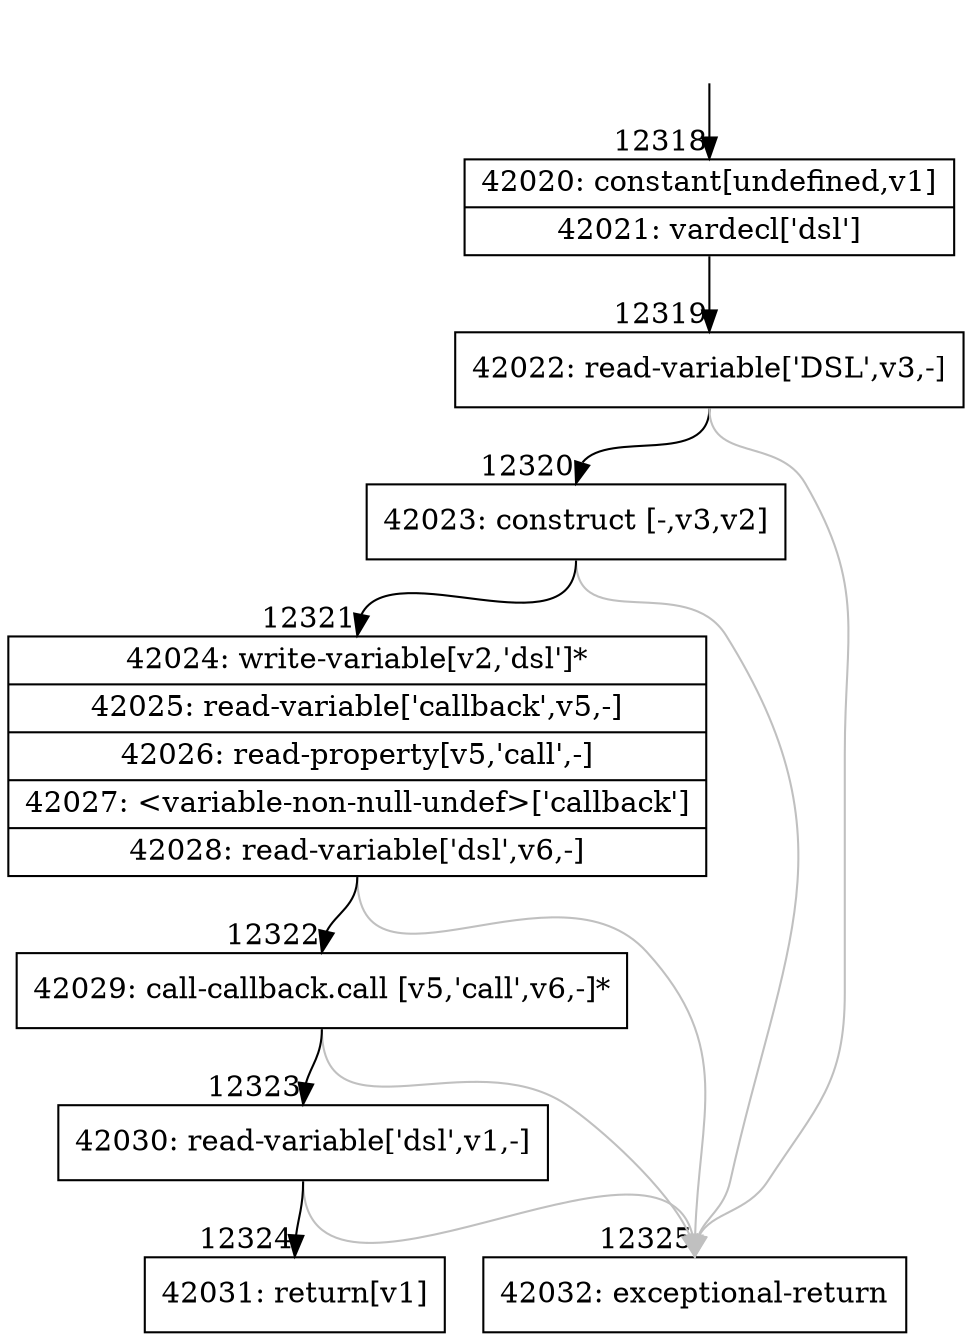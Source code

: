 digraph {
rankdir="TD"
BB_entry1022[shape=none,label=""];
BB_entry1022 -> BB12318 [tailport=s, headport=n, headlabel="    12318"]
BB12318 [shape=record label="{42020: constant[undefined,v1]|42021: vardecl['dsl']}" ] 
BB12318 -> BB12319 [tailport=s, headport=n, headlabel="      12319"]
BB12319 [shape=record label="{42022: read-variable['DSL',v3,-]}" ] 
BB12319 -> BB12320 [tailport=s, headport=n, headlabel="      12320"]
BB12319 -> BB12325 [tailport=s, headport=n, color=gray, headlabel="      12325"]
BB12320 [shape=record label="{42023: construct [-,v3,v2]}" ] 
BB12320 -> BB12321 [tailport=s, headport=n, headlabel="      12321"]
BB12320 -> BB12325 [tailport=s, headport=n, color=gray]
BB12321 [shape=record label="{42024: write-variable[v2,'dsl']*|42025: read-variable['callback',v5,-]|42026: read-property[v5,'call',-]|42027: \<variable-non-null-undef\>['callback']|42028: read-variable['dsl',v6,-]}" ] 
BB12321 -> BB12322 [tailport=s, headport=n, headlabel="      12322"]
BB12321 -> BB12325 [tailport=s, headport=n, color=gray]
BB12322 [shape=record label="{42029: call-callback.call [v5,'call',v6,-]*}" ] 
BB12322 -> BB12323 [tailport=s, headport=n, headlabel="      12323"]
BB12322 -> BB12325 [tailport=s, headport=n, color=gray]
BB12323 [shape=record label="{42030: read-variable['dsl',v1,-]}" ] 
BB12323 -> BB12324 [tailport=s, headport=n, headlabel="      12324"]
BB12323 -> BB12325 [tailport=s, headport=n, color=gray]
BB12324 [shape=record label="{42031: return[v1]}" ] 
BB12325 [shape=record label="{42032: exceptional-return}" ] 
//#$~ 22568
}
